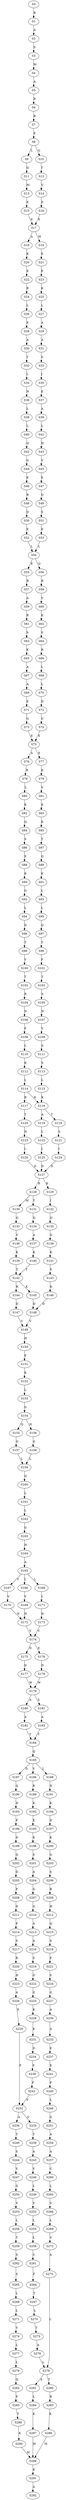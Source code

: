 strict digraph  {
	S0 -> S1 [ label = R ];
	S1 -> S2 [ label = A ];
	S2 -> S3 [ label = S ];
	S3 -> S4 [ label = M ];
	S4 -> S5 [ label = A ];
	S5 -> S6 [ label = R ];
	S6 -> S7 [ label = R ];
	S7 -> S8 [ label = E ];
	S8 -> S9 [ label = L ];
	S8 -> S10 [ label = G ];
	S9 -> S11 [ label = Q ];
	S10 -> S12 [ label = T ];
	S11 -> S13 [ label = M ];
	S12 -> S14 [ label = V ];
	S13 -> S15 [ label = E ];
	S14 -> S16 [ label = E ];
	S15 -> S17 [ label = E ];
	S16 -> S17 [ label = E ];
	S17 -> S18 [ label = A ];
	S17 -> S19 [ label = M ];
	S18 -> S20 [ label = K ];
	S19 -> S21 [ label = E ];
	S20 -> S22 [ label = E ];
	S21 -> S23 [ label = E ];
	S22 -> S24 [ label = R ];
	S23 -> S25 [ label = K ];
	S24 -> S26 [ label = L ];
	S25 -> S27 [ label = L ];
	S26 -> S28 [ label = E ];
	S27 -> S29 [ label = A ];
	S28 -> S30 [ label = A ];
	S29 -> S31 [ label = A ];
	S30 -> S32 [ label = T ];
	S31 -> S33 [ label = S ];
	S32 -> S34 [ label = I ];
	S33 -> S35 [ label = I ];
	S34 -> S36 [ label = N ];
	S35 -> S37 [ label = E ];
	S36 -> S38 [ label = L ];
	S37 -> S39 [ label = A ];
	S38 -> S40 [ label = L ];
	S39 -> S41 [ label = L ];
	S40 -> S42 [ label = Q ];
	S41 -> S43 [ label = H ];
	S42 -> S44 [ label = G ];
	S43 -> S45 [ label = V ];
	S44 -> S46 [ label = E ];
	S45 -> S47 [ label = E ];
	S46 -> S48 [ label = R ];
	S47 -> S49 [ label = Q ];
	S48 -> S50 [ label = D ];
	S49 -> S51 [ label = S ];
	S50 -> S52 [ label = E ];
	S51 -> S53 [ label = E ];
	S52 -> S54 [ label = L ];
	S53 -> S54 [ label = L ];
	S54 -> S55 [ label = E ];
	S54 -> S56 [ label = Q ];
	S55 -> S57 [ label = R ];
	S56 -> S58 [ label = R ];
	S57 -> S59 [ label = A ];
	S58 -> S60 [ label = V ];
	S59 -> S61 [ label = R ];
	S60 -> S62 [ label = K ];
	S61 -> S63 [ label = S ];
	S62 -> S64 [ label = S ];
	S63 -> S65 [ label = K ];
	S64 -> S66 [ label = R ];
	S65 -> S67 [ label = A ];
	S66 -> S68 [ label = L ];
	S67 -> S69 [ label = A ];
	S68 -> S70 [ label = L ];
	S69 -> S71 [ label = E ];
	S70 -> S72 [ label = D ];
	S71 -> S73 [ label = G ];
	S72 -> S74 [ label = G ];
	S73 -> S75 [ label = E ];
	S74 -> S75 [ label = E ];
	S75 -> S76 [ label = A ];
	S75 -> S77 [ label = E ];
	S76 -> S78 [ label = R ];
	S77 -> S79 [ label = K ];
	S78 -> S80 [ label = L ];
	S79 -> S81 [ label = V ];
	S80 -> S82 [ label = K ];
	S81 -> S83 [ label = E ];
	S82 -> S84 [ label = Q ];
	S83 -> S85 [ label = K ];
	S84 -> S86 [ label = S ];
	S85 -> S87 [ label = T ];
	S86 -> S88 [ label = E ];
	S87 -> S89 [ label = Q ];
	S88 -> S90 [ label = K ];
	S89 -> S91 [ label = K ];
	S90 -> S92 [ label = G ];
	S91 -> S93 [ label = L ];
	S92 -> S94 [ label = L ];
	S93 -> S95 [ label = L ];
	S94 -> S96 [ label = D ];
	S95 -> S97 [ label = Q ];
	S96 -> S98 [ label = T ];
	S97 -> S99 [ label = T ];
	S98 -> S100 [ label = V ];
	S99 -> S101 [ label = F ];
	S100 -> S102 [ label = T ];
	S101 -> S103 [ label = T ];
	S102 -> S104 [ label = R ];
	S103 -> S105 [ label = S ];
	S104 -> S106 [ label = N ];
	S105 -> S107 [ label = N ];
	S106 -> S108 [ label = F ];
	S107 -> S109 [ label = Y ];
	S108 -> S110 [ label = L ];
	S109 -> S111 [ label = S ];
	S110 -> S112 [ label = K ];
	S111 -> S113 [ label = S ];
	S112 -> S114 [ label = L ];
	S113 -> S115 [ label = L ];
	S114 -> S116 [ label = K ];
	S114 -> S117 [ label = R ];
	S115 -> S116 [ label = K ];
	S116 -> S118 [ label = T ];
	S116 -> S119 [ label = A ];
	S117 -> S120 [ label = T ];
	S118 -> S121 [ label = S ];
	S119 -> S122 [ label = L ];
	S120 -> S123 [ label = N ];
	S121 -> S124 [ label = I ];
	S122 -> S125 [ label = I ];
	S123 -> S126 [ label = I ];
	S124 -> S127 [ label = D ];
	S125 -> S127 [ label = D ];
	S126 -> S127 [ label = D ];
	S127 -> S128 [ label = R ];
	S127 -> S129 [ label = K ];
	S128 -> S130 [ label = M ];
	S128 -> S131 [ label = T ];
	S129 -> S132 [ label = I ];
	S130 -> S133 [ label = Q ];
	S131 -> S134 [ label = Q ];
	S132 -> S135 [ label = Q ];
	S133 -> S136 [ label = V ];
	S134 -> S137 [ label = A ];
	S135 -> S138 [ label = G ];
	S136 -> S139 [ label = K ];
	S137 -> S140 [ label = K ];
	S138 -> S141 [ label = K ];
	S139 -> S142 [ label = T ];
	S140 -> S142 [ label = T ];
	S141 -> S143 [ label = S ];
	S142 -> S144 [ label = R ];
	S142 -> S145 [ label = K ];
	S143 -> S146 [ label = K ];
	S144 -> S147 [ label = D ];
	S145 -> S148 [ label = D ];
	S146 -> S148 [ label = D ];
	S147 -> S149 [ label = V ];
	S148 -> S149 [ label = V ];
	S149 -> S150 [ label = H ];
	S150 -> S151 [ label = E ];
	S151 -> S152 [ label = K ];
	S152 -> S153 [ label = L ];
	S153 -> S154 [ label = G ];
	S154 -> S155 [ label = Q ];
	S154 -> S156 [ label = H ];
	S155 -> S157 [ label = G ];
	S156 -> S158 [ label = G ];
	S157 -> S159 [ label = L ];
	S158 -> S159 [ label = L ];
	S159 -> S160 [ label = Q ];
	S160 -> S161 [ label = L ];
	S161 -> S162 [ label = L ];
	S162 -> S163 [ label = G ];
	S163 -> S164 [ label = H ];
	S164 -> S165 [ label = A ];
	S165 -> S166 [ label = I ];
	S165 -> S167 [ label = V ];
	S165 -> S168 [ label = L ];
	S166 -> S169 [ label = V ];
	S167 -> S170 [ label = V ];
	S168 -> S171 [ label = I ];
	S169 -> S172 [ label = N ];
	S170 -> S172 [ label = N ];
	S171 -> S173 [ label = N ];
	S172 -> S174 [ label = V ];
	S173 -> S174 [ label = V ];
	S174 -> S175 [ label = D ];
	S174 -> S176 [ label = E ];
	S175 -> S177 [ label = D ];
	S176 -> S178 [ label = D ];
	S177 -> S179 [ label = W ];
	S178 -> S179 [ label = W ];
	S179 -> S180 [ label = A ];
	S179 -> S181 [ label = S ];
	S180 -> S182 [ label = A ];
	S181 -> S183 [ label = A ];
	S182 -> S184 [ label = Y ];
	S183 -> S184 [ label = Y ];
	S184 -> S185 [ label = Q ];
	S185 -> S186 [ label = V ];
	S185 -> S187 [ label = D ];
	S185 -> S188 [ label = L ];
	S186 -> S189 [ label = R ];
	S187 -> S190 [ label = Q ];
	S188 -> S191 [ label = N ];
	S189 -> S192 [ label = K ];
	S190 -> S193 [ label = D ];
	S191 -> S194 [ label = K ];
	S192 -> S195 [ label = E ];
	S193 -> S196 [ label = P ];
	S194 -> S197 [ label = D ];
	S195 -> S198 [ label = K ];
	S196 -> S199 [ label = D ];
	S197 -> S200 [ label = K ];
	S198 -> S201 [ label = S ];
	S199 -> S202 [ label = Q ];
	S200 -> S203 [ label = G ];
	S201 -> S204 [ label = A ];
	S202 -> S205 [ label = D ];
	S203 -> S206 [ label = S ];
	S204 -> S207 [ label = G ];
	S205 -> S208 [ label = P ];
	S206 -> S209 [ label = R ];
	S207 -> S210 [ label = G ];
	S208 -> S211 [ label = D ];
	S209 -> S212 [ label = H ];
	S210 -> S213 [ label = A ];
	S211 -> S214 [ label = P ];
	S212 -> S215 [ label = Q ];
	S213 -> S216 [ label = A ];
	S214 -> S217 [ label = S ];
	S215 -> S218 [ label = S ];
	S216 -> S219 [ label = S ];
	S217 -> S220 [ label = R ];
	S218 -> S221 [ label = P ];
	S219 -> S222 [ label = G ];
	S220 -> S223 [ label = H ];
	S221 -> S224 [ label = S ];
	S222 -> S225 [ label = G ];
	S223 -> S226 [ label = A ];
	S224 -> S227 [ label = G ];
	S225 -> S228 [ label = K ];
	S226 -> S229 [ label = P ];
	S227 -> S230 [ label = A ];
	S228 -> S231 [ label = K ];
	S229 -> S232 [ label = F ];
	S230 -> S233 [ label = A ];
	S231 -> S234 [ label = D ];
	S232 -> S235 [ label = G ];
	S232 -> S236 [ label = A ];
	S233 -> S237 [ label = E ];
	S234 -> S238 [ label = F ];
	S235 -> S239 [ label = T ];
	S236 -> S240 [ label = T ];
	S237 -> S241 [ label = E ];
	S238 -> S242 [ label = P ];
	S239 -> S243 [ label = A ];
	S240 -> S244 [ label = S ];
	S241 -> S245 [ label = P ];
	S242 -> S232 [ label = F ];
	S243 -> S246 [ label = V ];
	S244 -> S247 [ label = V ];
	S245 -> S248 [ label = L ];
	S246 -> S249 [ label = L ];
	S247 -> S250 [ label = G ];
	S248 -> S251 [ label = G ];
	S249 -> S252 [ label = V ];
	S250 -> S253 [ label = V ];
	S251 -> S254 [ label = A ];
	S252 -> S255 [ label = L ];
	S253 -> S256 [ label = L ];
	S254 -> S257 [ label = A ];
	S255 -> S258 [ label = L ];
	S256 -> S259 [ label = T ];
	S257 -> S260 [ label = C ];
	S258 -> S261 [ label = C ];
	S259 -> S262 [ label = S ];
	S260 -> S263 [ label = L ];
	S261 -> S264 [ label = F ];
	S262 -> S265 [ label = S ];
	S263 -> S266 [ label = V ];
	S264 -> S267 [ label = T ];
	S265 -> S268 [ label = L ];
	S266 -> S269 [ label = L ];
	S267 -> S270 [ label = L ];
	S268 -> S271 [ label = L ];
	S269 -> S272 [ label = V ];
	S270 -> S273 [ label = T ];
	S271 -> S274 [ label = V ];
	S272 -> S275 [ label = A ];
	S273 -> S276 [ label = A ];
	S274 -> S277 [ label = L ];
	S275 -> S278 [ label = L ];
	S276 -> S278 [ label = L ];
	S277 -> S279 [ label = L ];
	S278 -> S280 [ label = T ];
	S278 -> S281 [ label = A ];
	S279 -> S282 [ label = Q ];
	S280 -> S283 [ label = R ];
	S281 -> S284 [ label = L ];
	S282 -> S285 [ label = P ];
	S283 -> S286 [ label = K ];
	S284 -> S287 [ label = K ];
	S285 -> S288 [ label = T ];
	S286 -> S289 [ label = M ];
	S287 -> S289 [ label = M ];
	S288 -> S290 [ label = K ];
	S289 -> S291 [ label = E ];
	S290 -> S289 [ label = M ];
	S291 -> S292 [ label = A ];
}
